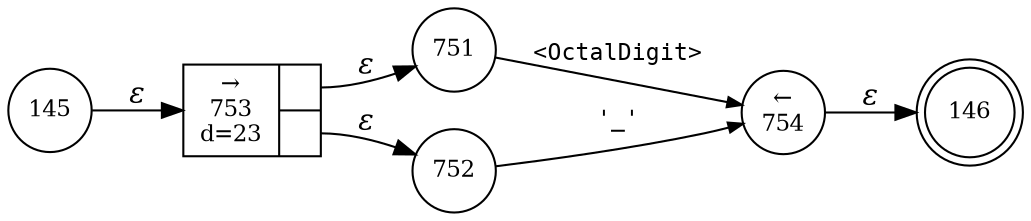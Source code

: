 digraph ATN {
rankdir=LR;
s146[fontsize=11, label="146", shape=doublecircle, fixedsize=true, width=.6];
s752[fontsize=11,label="752", shape=circle, fixedsize=true, width=.55, peripheries=1];
s145[fontsize=11,label="145", shape=circle, fixedsize=true, width=.55, peripheries=1];
s753[fontsize=11,label="{&rarr;\n753\nd=23|{<p0>|<p1>}}", shape=record, fixedsize=false, peripheries=1];
s754[fontsize=11,label="&larr;\n754", shape=circle, fixedsize=true, width=.55, peripheries=1];
s751[fontsize=11,label="751", shape=circle, fixedsize=true, width=.55, peripheries=1];
s145 -> s753 [fontname="Times-Italic", label="&epsilon;"];
s753:p0 -> s751 [fontname="Times-Italic", label="&epsilon;"];
s753:p1 -> s752 [fontname="Times-Italic", label="&epsilon;"];
s751 -> s754 [fontsize=11, fontname="Courier", arrowsize=.7, label = "<OctalDigit>", arrowhead = normal];
s752 -> s754 [fontsize=11, fontname="Courier", arrowsize=.7, label = "'_'", arrowhead = normal];
s754 -> s146 [fontname="Times-Italic", label="&epsilon;"];
}